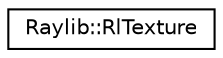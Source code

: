 digraph "Graphical Class Hierarchy"
{
 // LATEX_PDF_SIZE
  edge [fontname="Helvetica",fontsize="10",labelfontname="Helvetica",labelfontsize="10"];
  node [fontname="Helvetica",fontsize="10",shape=record];
  rankdir="LR";
  Node0 [label="Raylib::RlTexture",height=0.2,width=0.4,color="black", fillcolor="white", style="filled",URL="$classRaylib_1_1RlTexture.html",tooltip=" "];
}
